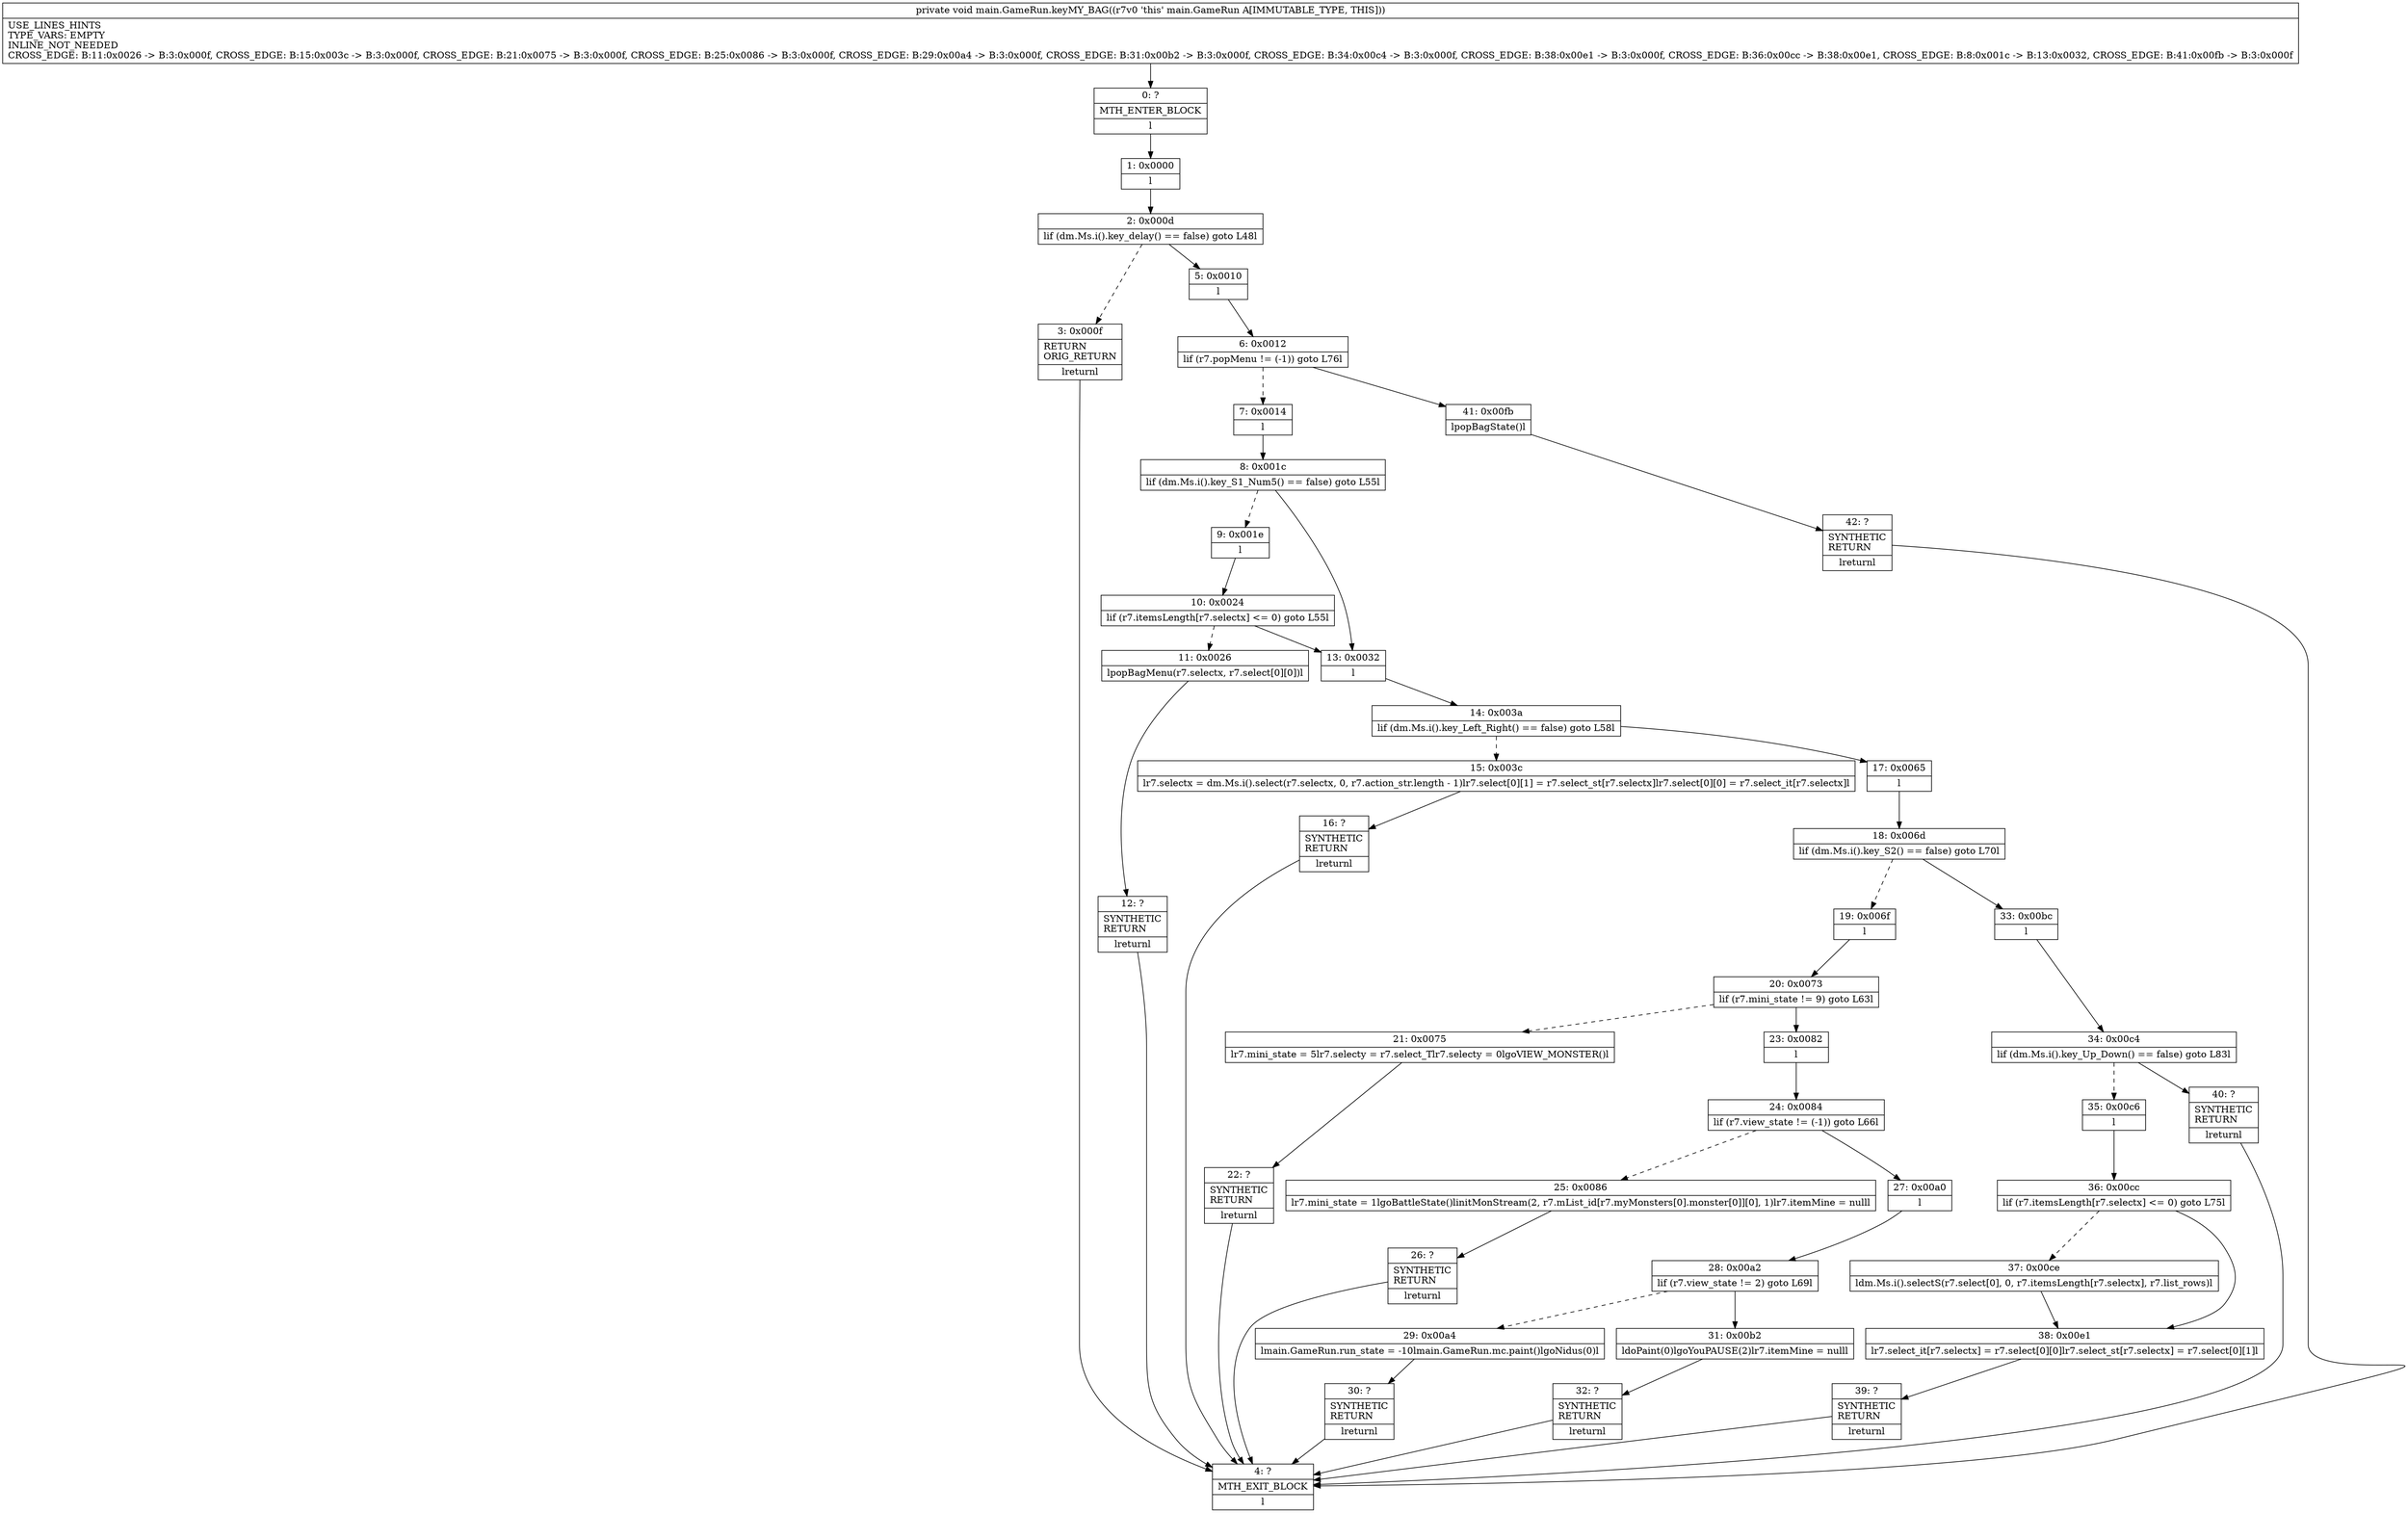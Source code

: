digraph "CFG formain.GameRun.keyMY_BAG()V" {
Node_0 [shape=record,label="{0\:\ ?|MTH_ENTER_BLOCK\l|l}"];
Node_1 [shape=record,label="{1\:\ 0x0000|l}"];
Node_2 [shape=record,label="{2\:\ 0x000d|lif (dm.Ms.i().key_delay() == false) goto L48l}"];
Node_3 [shape=record,label="{3\:\ 0x000f|RETURN\lORIG_RETURN\l|lreturnl}"];
Node_4 [shape=record,label="{4\:\ ?|MTH_EXIT_BLOCK\l|l}"];
Node_5 [shape=record,label="{5\:\ 0x0010|l}"];
Node_6 [shape=record,label="{6\:\ 0x0012|lif (r7.popMenu != (\-1)) goto L76l}"];
Node_7 [shape=record,label="{7\:\ 0x0014|l}"];
Node_8 [shape=record,label="{8\:\ 0x001c|lif (dm.Ms.i().key_S1_Num5() == false) goto L55l}"];
Node_9 [shape=record,label="{9\:\ 0x001e|l}"];
Node_10 [shape=record,label="{10\:\ 0x0024|lif (r7.itemsLength[r7.selectx] \<= 0) goto L55l}"];
Node_11 [shape=record,label="{11\:\ 0x0026|lpopBagMenu(r7.selectx, r7.select[0][0])l}"];
Node_12 [shape=record,label="{12\:\ ?|SYNTHETIC\lRETURN\l|lreturnl}"];
Node_13 [shape=record,label="{13\:\ 0x0032|l}"];
Node_14 [shape=record,label="{14\:\ 0x003a|lif (dm.Ms.i().key_Left_Right() == false) goto L58l}"];
Node_15 [shape=record,label="{15\:\ 0x003c|lr7.selectx = dm.Ms.i().select(r7.selectx, 0, r7.action_str.length \- 1)lr7.select[0][1] = r7.select_st[r7.selectx]lr7.select[0][0] = r7.select_it[r7.selectx]l}"];
Node_16 [shape=record,label="{16\:\ ?|SYNTHETIC\lRETURN\l|lreturnl}"];
Node_17 [shape=record,label="{17\:\ 0x0065|l}"];
Node_18 [shape=record,label="{18\:\ 0x006d|lif (dm.Ms.i().key_S2() == false) goto L70l}"];
Node_19 [shape=record,label="{19\:\ 0x006f|l}"];
Node_20 [shape=record,label="{20\:\ 0x0073|lif (r7.mini_state != 9) goto L63l}"];
Node_21 [shape=record,label="{21\:\ 0x0075|lr7.mini_state = 5lr7.selecty = r7.select_Tlr7.selecty = 0lgoVIEW_MONSTER()l}"];
Node_22 [shape=record,label="{22\:\ ?|SYNTHETIC\lRETURN\l|lreturnl}"];
Node_23 [shape=record,label="{23\:\ 0x0082|l}"];
Node_24 [shape=record,label="{24\:\ 0x0084|lif (r7.view_state != (\-1)) goto L66l}"];
Node_25 [shape=record,label="{25\:\ 0x0086|lr7.mini_state = 1lgoBattleState()linitMonStream(2, r7.mList_id[r7.myMonsters[0].monster[0]][0], 1)lr7.itemMine = nulll}"];
Node_26 [shape=record,label="{26\:\ ?|SYNTHETIC\lRETURN\l|lreturnl}"];
Node_27 [shape=record,label="{27\:\ 0x00a0|l}"];
Node_28 [shape=record,label="{28\:\ 0x00a2|lif (r7.view_state != 2) goto L69l}"];
Node_29 [shape=record,label="{29\:\ 0x00a4|lmain.GameRun.run_state = \-10lmain.GameRun.mc.paint()lgoNidus(0)l}"];
Node_30 [shape=record,label="{30\:\ ?|SYNTHETIC\lRETURN\l|lreturnl}"];
Node_31 [shape=record,label="{31\:\ 0x00b2|ldoPaint(0)lgoYouPAUSE(2)lr7.itemMine = nulll}"];
Node_32 [shape=record,label="{32\:\ ?|SYNTHETIC\lRETURN\l|lreturnl}"];
Node_33 [shape=record,label="{33\:\ 0x00bc|l}"];
Node_34 [shape=record,label="{34\:\ 0x00c4|lif (dm.Ms.i().key_Up_Down() == false) goto L83l}"];
Node_35 [shape=record,label="{35\:\ 0x00c6|l}"];
Node_36 [shape=record,label="{36\:\ 0x00cc|lif (r7.itemsLength[r7.selectx] \<= 0) goto L75l}"];
Node_37 [shape=record,label="{37\:\ 0x00ce|ldm.Ms.i().selectS(r7.select[0], 0, r7.itemsLength[r7.selectx], r7.list_rows)l}"];
Node_38 [shape=record,label="{38\:\ 0x00e1|lr7.select_it[r7.selectx] = r7.select[0][0]lr7.select_st[r7.selectx] = r7.select[0][1]l}"];
Node_39 [shape=record,label="{39\:\ ?|SYNTHETIC\lRETURN\l|lreturnl}"];
Node_40 [shape=record,label="{40\:\ ?|SYNTHETIC\lRETURN\l|lreturnl}"];
Node_41 [shape=record,label="{41\:\ 0x00fb|lpopBagState()l}"];
Node_42 [shape=record,label="{42\:\ ?|SYNTHETIC\lRETURN\l|lreturnl}"];
MethodNode[shape=record,label="{private void main.GameRun.keyMY_BAG((r7v0 'this' main.GameRun A[IMMUTABLE_TYPE, THIS]))  | USE_LINES_HINTS\lTYPE_VARS: EMPTY\lINLINE_NOT_NEEDED\lCROSS_EDGE: B:11:0x0026 \-\> B:3:0x000f, CROSS_EDGE: B:15:0x003c \-\> B:3:0x000f, CROSS_EDGE: B:21:0x0075 \-\> B:3:0x000f, CROSS_EDGE: B:25:0x0086 \-\> B:3:0x000f, CROSS_EDGE: B:29:0x00a4 \-\> B:3:0x000f, CROSS_EDGE: B:31:0x00b2 \-\> B:3:0x000f, CROSS_EDGE: B:34:0x00c4 \-\> B:3:0x000f, CROSS_EDGE: B:38:0x00e1 \-\> B:3:0x000f, CROSS_EDGE: B:36:0x00cc \-\> B:38:0x00e1, CROSS_EDGE: B:8:0x001c \-\> B:13:0x0032, CROSS_EDGE: B:41:0x00fb \-\> B:3:0x000f\l}"];
MethodNode -> Node_0;
Node_0 -> Node_1;
Node_1 -> Node_2;
Node_2 -> Node_3[style=dashed];
Node_2 -> Node_5;
Node_3 -> Node_4;
Node_5 -> Node_6;
Node_6 -> Node_7[style=dashed];
Node_6 -> Node_41;
Node_7 -> Node_8;
Node_8 -> Node_9[style=dashed];
Node_8 -> Node_13;
Node_9 -> Node_10;
Node_10 -> Node_11[style=dashed];
Node_10 -> Node_13;
Node_11 -> Node_12;
Node_12 -> Node_4;
Node_13 -> Node_14;
Node_14 -> Node_15[style=dashed];
Node_14 -> Node_17;
Node_15 -> Node_16;
Node_16 -> Node_4;
Node_17 -> Node_18;
Node_18 -> Node_19[style=dashed];
Node_18 -> Node_33;
Node_19 -> Node_20;
Node_20 -> Node_21[style=dashed];
Node_20 -> Node_23;
Node_21 -> Node_22;
Node_22 -> Node_4;
Node_23 -> Node_24;
Node_24 -> Node_25[style=dashed];
Node_24 -> Node_27;
Node_25 -> Node_26;
Node_26 -> Node_4;
Node_27 -> Node_28;
Node_28 -> Node_29[style=dashed];
Node_28 -> Node_31;
Node_29 -> Node_30;
Node_30 -> Node_4;
Node_31 -> Node_32;
Node_32 -> Node_4;
Node_33 -> Node_34;
Node_34 -> Node_35[style=dashed];
Node_34 -> Node_40;
Node_35 -> Node_36;
Node_36 -> Node_37[style=dashed];
Node_36 -> Node_38;
Node_37 -> Node_38;
Node_38 -> Node_39;
Node_39 -> Node_4;
Node_40 -> Node_4;
Node_41 -> Node_42;
Node_42 -> Node_4;
}

